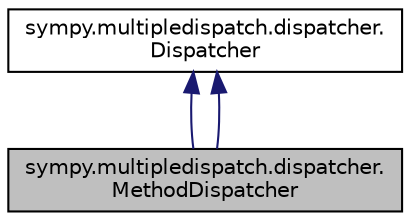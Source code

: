 digraph "sympy.multipledispatch.dispatcher.MethodDispatcher"
{
 // LATEX_PDF_SIZE
  edge [fontname="Helvetica",fontsize="10",labelfontname="Helvetica",labelfontsize="10"];
  node [fontname="Helvetica",fontsize="10",shape=record];
  Node1 [label="sympy.multipledispatch.dispatcher.\lMethodDispatcher",height=0.2,width=0.4,color="black", fillcolor="grey75", style="filled", fontcolor="black",tooltip=" "];
  Node2 -> Node1 [dir="back",color="midnightblue",fontsize="10",style="solid",fontname="Helvetica"];
  Node2 [label="sympy.multipledispatch.dispatcher.\lDispatcher",height=0.2,width=0.4,color="black", fillcolor="white", style="filled",URL="$classsympy_1_1multipledispatch_1_1dispatcher_1_1Dispatcher.html",tooltip=" "];
  Node2 -> Node1 [dir="back",color="midnightblue",fontsize="10",style="solid",fontname="Helvetica"];
}
